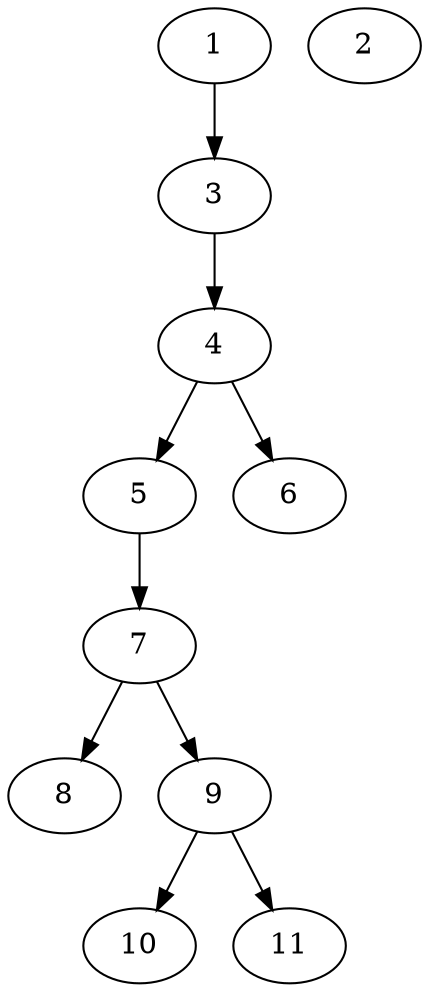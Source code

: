 // DAG (tier=1-easy, mode=data, n=11, ccr=0.332, fat=0.414, density=0.306, regular=0.798, jump=0.024, mindata=1048576, maxdata=8388608)
// DAG automatically generated by daggen at Sun Aug 24 16:33:33 2025
// /home/ermia/Project/Environments/daggen/bin/daggen --dot --ccr 0.332 --fat 0.414 --regular 0.798 --density 0.306 --jump 0.024 --mindata 1048576 --maxdata 8388608 -n 11 
digraph G {
  1 [size="2978028451790848000", alpha="0.05", expect_size="1489014225895424000"]
  1 -> 3 [size ="16559321907200"]
  2 [size="774911070276148", alpha="0.13", expect_size="387455535138074"]
  3 [size="424781449096020885504", alpha="0.19", expect_size="212390724548010442752"]
  3 -> 4 [size ="452064442318848"]
  4 [size="6899155201759953", alpha="0.06", expect_size="3449577600879976"]
  4 -> 5 [size ="359123430408192"]
  4 -> 6 [size ="359123430408192"]
  5 [size="1222721980353549", alpha="0.04", expect_size="611360990176774"]
  5 -> 7 [size ="70159498739712"]
  6 [size="21020554936000644", alpha="0.02", expect_size="10510277468000322"]
  7 [size="137411407214035104", alpha="0.12", expect_size="68705703607017552"]
  7 -> 8 [size ="282971772813312"]
  7 -> 9 [size ="282971772813312"]
  8 [size="5036010293480672", alpha="0.08", expect_size="2518005146740336"]
  9 [size="35151397046846488576", alpha="0.08", expect_size="17575698523423244288"]
  9 -> 10 [size ="85845667217408"]
  9 -> 11 [size ="85845667217408"]
  10 [size="62669929871610740736", alpha="0.06", expect_size="31334964935805370368"]
  11 [size="37166610068795293696", alpha="0.02", expect_size="18583305034397646848"]
}